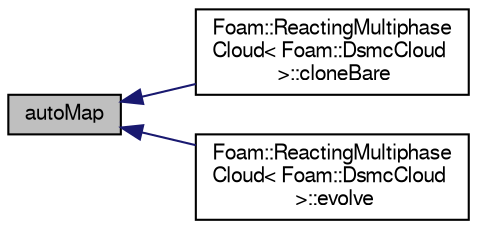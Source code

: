 digraph "autoMap"
{
  bgcolor="transparent";
  edge [fontname="FreeSans",fontsize="10",labelfontname="FreeSans",labelfontsize="10"];
  node [fontname="FreeSans",fontsize="10",shape=record];
  rankdir="LR";
  Node60 [label="autoMap",height=0.2,width=0.4,color="black", fillcolor="grey75", style="filled", fontcolor="black"];
  Node60 -> Node61 [dir="back",color="midnightblue",fontsize="10",style="solid",fontname="FreeSans"];
  Node61 [label="Foam::ReactingMultiphase\lCloud\< Foam::DsmcCloud\l \>::cloneBare",height=0.2,width=0.4,color="black",URL="$a23826.html#a519c85b79b984c70934c244a934588ca",tooltip="Construct and return bare clone based on (this) with new name. "];
  Node60 -> Node62 [dir="back",color="midnightblue",fontsize="10",style="solid",fontname="FreeSans"];
  Node62 [label="Foam::ReactingMultiphase\lCloud\< Foam::DsmcCloud\l \>::evolve",height=0.2,width=0.4,color="black",URL="$a23826.html#a9e3bb886209d951167cd385c1ffe0b00",tooltip="Evolve the cloud. "];
}
